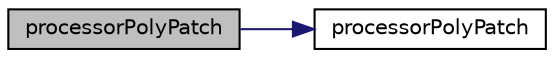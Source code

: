 digraph "processorPolyPatch"
{
  bgcolor="transparent";
  edge [fontname="Helvetica",fontsize="10",labelfontname="Helvetica",labelfontsize="10"];
  node [fontname="Helvetica",fontsize="10",shape=record];
  rankdir="LR";
  Node1 [label="processorPolyPatch",height=0.2,width=0.4,color="black", fillcolor="grey75", style="filled", fontcolor="black"];
  Node1 -> Node2 [color="midnightblue",fontsize="10",style="solid",fontname="Helvetica"];
  Node2 [label="processorPolyPatch",height=0.2,width=0.4,color="black",URL="$a02000.html#a970b550f6c36def6055c11beadbd420b",tooltip="Construct from components with specified name. "];
}
